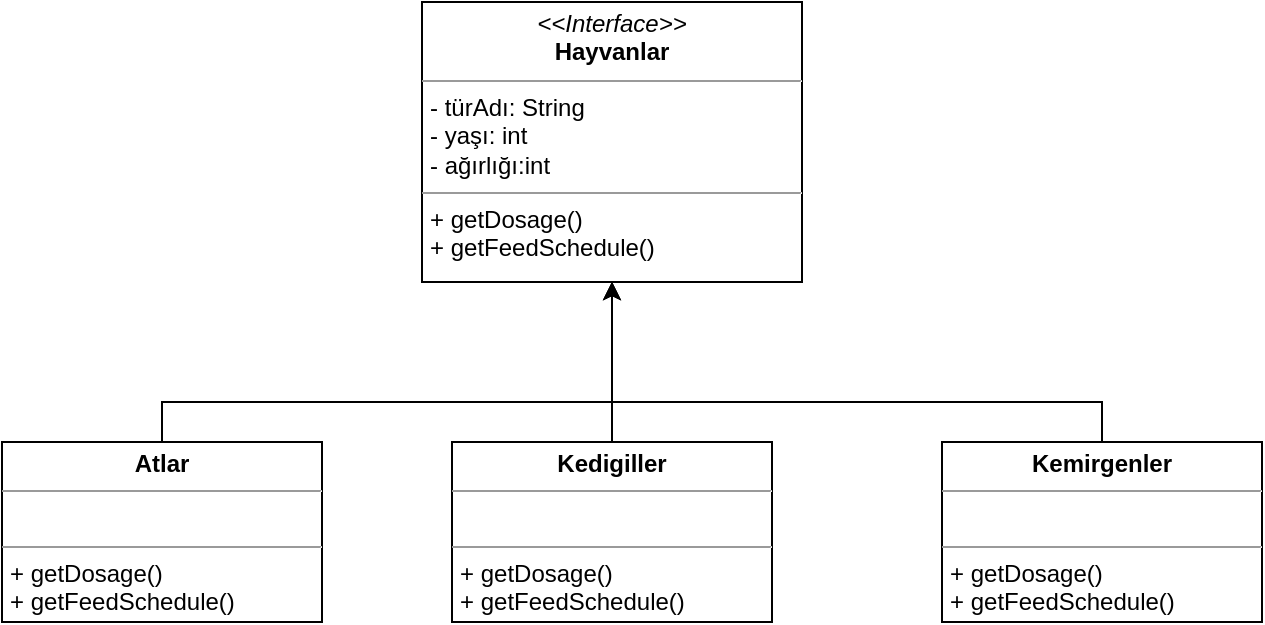 <mxfile version="15.1.1" type="github">
  <diagram id="f_nX-FSjqzn3GGgjh2Ev" name="Page-1">
    <mxGraphModel dx="1038" dy="579" grid="1" gridSize="10" guides="1" tooltips="1" connect="1" arrows="1" fold="1" page="1" pageScale="1" pageWidth="827" pageHeight="1169" math="0" shadow="0">
      <root>
        <mxCell id="0" />
        <mxCell id="1" parent="0" />
        <mxCell id="Mg0-FDsrpNl5zpq4C3Yc-1" value="&lt;p style=&quot;margin: 0px ; margin-top: 4px ; text-align: center&quot;&gt;&lt;i&gt;&amp;lt;&amp;lt;Interface&amp;gt;&amp;gt;&lt;/i&gt;&lt;br&gt;&lt;b&gt;Hayvanlar&lt;/b&gt;&lt;/p&gt;&lt;hr size=&quot;1&quot;&gt;&lt;p style=&quot;margin: 0px ; margin-left: 4px&quot;&gt;- türAdı: String&lt;br&gt;- yaşı: int&lt;/p&gt;&lt;p style=&quot;margin: 0px ; margin-left: 4px&quot;&gt;- ağırlığı:int&lt;/p&gt;&lt;hr size=&quot;1&quot;&gt;&lt;p style=&quot;margin: 0px ; margin-left: 4px&quot;&gt;+ getDosage()&lt;br&gt;+ getFeedSchedule()&lt;/p&gt;" style="verticalAlign=top;align=left;overflow=fill;fontSize=12;fontFamily=Helvetica;html=1;" vertex="1" parent="1">
          <mxGeometry x="270" y="120" width="190" height="140" as="geometry" />
        </mxCell>
        <mxCell id="Mg0-FDsrpNl5zpq4C3Yc-6" style="edgeStyle=orthogonalEdgeStyle;rounded=0;orthogonalLoop=1;jettySize=auto;html=1;" edge="1" parent="1" source="Mg0-FDsrpNl5zpq4C3Yc-2" target="Mg0-FDsrpNl5zpq4C3Yc-1">
          <mxGeometry relative="1" as="geometry">
            <Array as="points">
              <mxPoint x="140" y="320" />
              <mxPoint x="365" y="320" />
            </Array>
          </mxGeometry>
        </mxCell>
        <mxCell id="Mg0-FDsrpNl5zpq4C3Yc-2" value="&lt;p style=&quot;margin: 0px ; margin-top: 4px ; text-align: center&quot;&gt;&lt;b&gt;Atlar&lt;/b&gt;&lt;/p&gt;&lt;hr size=&quot;1&quot;&gt;&lt;p style=&quot;margin: 0px ; margin-left: 4px&quot;&gt;&lt;br&gt;&lt;/p&gt;&lt;hr size=&quot;1&quot;&gt;&lt;p style=&quot;margin: 0px ; margin-left: 4px&quot;&gt;+ getDosage()&lt;br&gt;+ getFeedSchedule()&lt;br&gt;&lt;/p&gt;" style="verticalAlign=top;align=left;overflow=fill;fontSize=12;fontFamily=Helvetica;html=1;" vertex="1" parent="1">
          <mxGeometry x="60" y="340" width="160" height="90" as="geometry" />
        </mxCell>
        <mxCell id="Mg0-FDsrpNl5zpq4C3Yc-7" style="edgeStyle=orthogonalEdgeStyle;rounded=0;orthogonalLoop=1;jettySize=auto;html=1;entryX=0.5;entryY=1;entryDx=0;entryDy=0;" edge="1" parent="1" source="Mg0-FDsrpNl5zpq4C3Yc-4" target="Mg0-FDsrpNl5zpq4C3Yc-1">
          <mxGeometry relative="1" as="geometry" />
        </mxCell>
        <mxCell id="Mg0-FDsrpNl5zpq4C3Yc-4" value="&lt;p style=&quot;margin: 0px ; margin-top: 4px ; text-align: center&quot;&gt;&lt;b&gt;Kedigiller&lt;/b&gt;&lt;/p&gt;&lt;hr size=&quot;1&quot;&gt;&lt;p style=&quot;margin: 0px ; margin-left: 4px&quot;&gt;&lt;br&gt;&lt;/p&gt;&lt;hr size=&quot;1&quot;&gt;&lt;p style=&quot;margin: 0px ; margin-left: 4px&quot;&gt;+ getDosage()&lt;br&gt;+ getFeedSchedule()&lt;br&gt;&lt;/p&gt;" style="verticalAlign=top;align=left;overflow=fill;fontSize=12;fontFamily=Helvetica;html=1;" vertex="1" parent="1">
          <mxGeometry x="285" y="340" width="160" height="90" as="geometry" />
        </mxCell>
        <mxCell id="Mg0-FDsrpNl5zpq4C3Yc-8" style="edgeStyle=orthogonalEdgeStyle;rounded=0;orthogonalLoop=1;jettySize=auto;html=1;entryX=0.5;entryY=1;entryDx=0;entryDy=0;" edge="1" parent="1" source="Mg0-FDsrpNl5zpq4C3Yc-5" target="Mg0-FDsrpNl5zpq4C3Yc-1">
          <mxGeometry relative="1" as="geometry">
            <Array as="points">
              <mxPoint x="610" y="320" />
              <mxPoint x="365" y="320" />
            </Array>
          </mxGeometry>
        </mxCell>
        <mxCell id="Mg0-FDsrpNl5zpq4C3Yc-5" value="&lt;p style=&quot;margin: 0px ; margin-top: 4px ; text-align: center&quot;&gt;&lt;b&gt;Kemirgenler&lt;/b&gt;&lt;/p&gt;&lt;hr size=&quot;1&quot;&gt;&lt;p style=&quot;margin: 0px ; margin-left: 4px&quot;&gt;&lt;br&gt;&lt;/p&gt;&lt;hr size=&quot;1&quot;&gt;&lt;p style=&quot;margin: 0px ; margin-left: 4px&quot;&gt;+ getDosage()&lt;br&gt;+ getFeedSchedule()&lt;br&gt;&lt;/p&gt;" style="verticalAlign=top;align=left;overflow=fill;fontSize=12;fontFamily=Helvetica;html=1;" vertex="1" parent="1">
          <mxGeometry x="530" y="340" width="160" height="90" as="geometry" />
        </mxCell>
      </root>
    </mxGraphModel>
  </diagram>
</mxfile>

